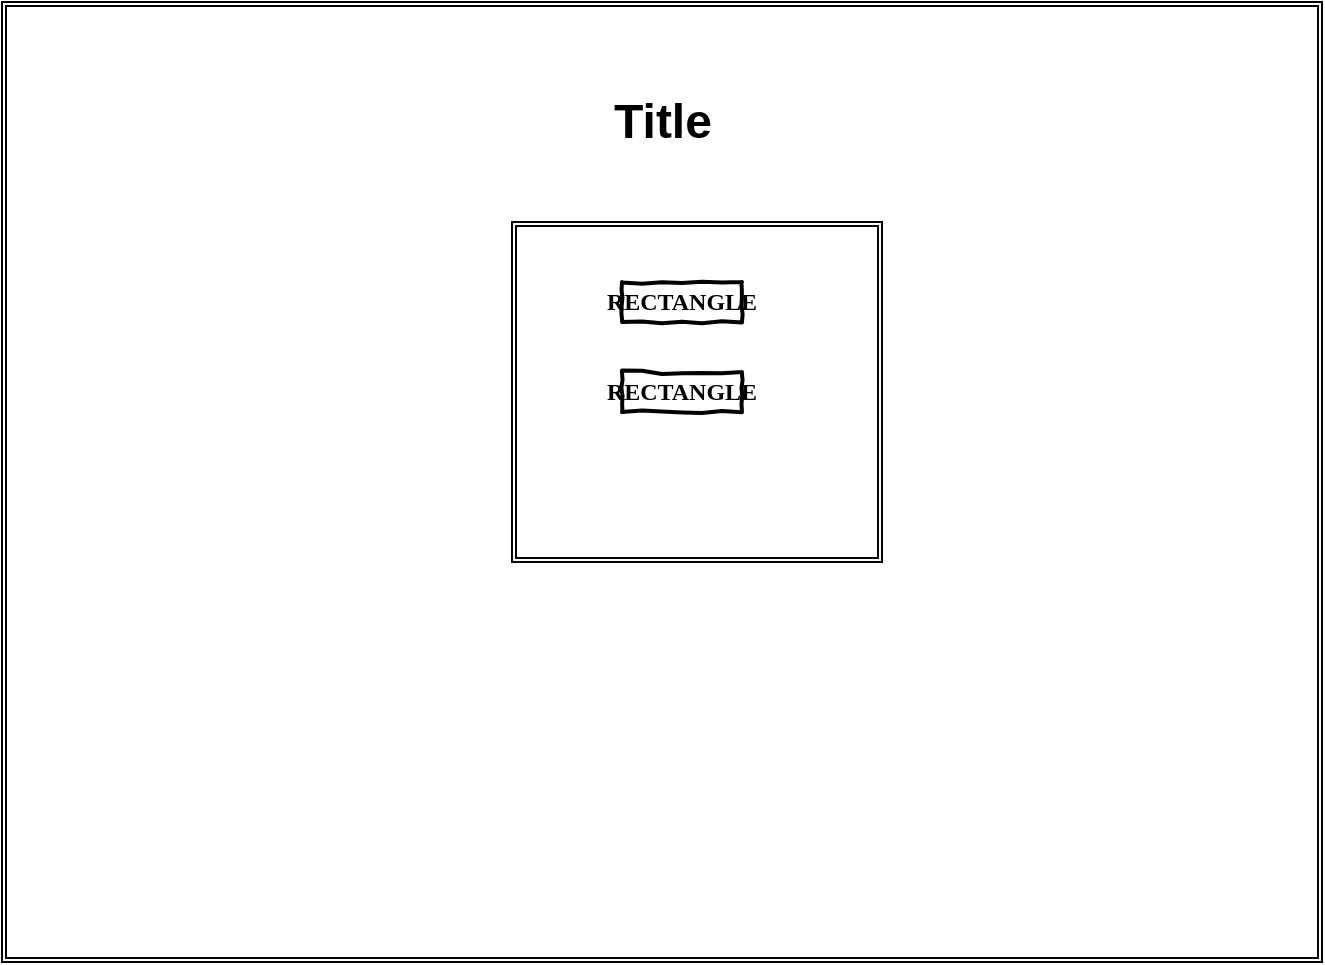 <mxfile version="13.1.3" pages="3">
    <diagram id="6hGFLwfOUW9BJ-s0fimq" name="Page-1">
        <mxGraphModel dx="544" dy="510" grid="1" gridSize="10" guides="1" tooltips="1" connect="1" arrows="1" fold="1" page="1" pageScale="1" pageWidth="827" pageHeight="1169" math="0" shadow="0">
            <root>
                <mxCell id="0"/>
                <mxCell id="1" parent="0"/>
                <mxCell id="2" value="" style="shape=ext;double=1;rounded=0;whiteSpace=wrap;html=1;" parent="1" vertex="1">
                    <mxGeometry x="100" y="10" width="660" height="480" as="geometry"/>
                </mxCell>
                <mxCell id="4" value="" style="shape=ext;double=1;rounded=0;whiteSpace=wrap;html=1;" parent="1" vertex="1">
                    <mxGeometry x="355" y="120" width="185" height="170" as="geometry"/>
                </mxCell>
                <mxCell id="5" value="Title" style="text;strokeColor=none;fillColor=none;html=1;fontSize=24;fontStyle=1;verticalAlign=middle;align=center;" parent="1" vertex="1">
                    <mxGeometry x="380" y="50" width="100" height="40" as="geometry"/>
                </mxCell>
                <mxCell id="6" value="RECTANGLE" style="html=1;whiteSpace=wrap;comic=1;strokeWidth=2;fontFamily=Comic Sans MS;fontStyle=1;" parent="1" vertex="1">
                    <mxGeometry x="410" y="150" width="60" height="20" as="geometry"/>
                </mxCell>
                <mxCell id="7" value="RECTANGLE" style="html=1;whiteSpace=wrap;comic=1;strokeWidth=2;fontFamily=Comic Sans MS;fontStyle=1;" parent="1" vertex="1">
                    <mxGeometry x="410" y="195" width="60" height="20" as="geometry"/>
                </mxCell>
            </root>
        </mxGraphModel>
    </diagram>
    <diagram id="v9WrTkBdqxvhWNDG4WbK" name="Page-2">
        <mxGraphModel dx="544" dy="510" grid="1" gridSize="10" guides="1" tooltips="1" connect="1" arrows="1" fold="1" page="1" pageScale="1" pageWidth="850" pageHeight="1100" math="0" shadow="0">
            <root>
                <mxCell id="vKcebhX2lkdC8k_YOgI3-0"/>
                <mxCell id="vKcebhX2lkdC8k_YOgI3-1" parent="vKcebhX2lkdC8k_YOgI3-0"/>
                <mxCell id="vKcebhX2lkdC8k_YOgI3-2" value="" style="shape=ext;double=1;rounded=0;whiteSpace=wrap;html=1;" parent="vKcebhX2lkdC8k_YOgI3-1" vertex="1">
                    <mxGeometry x="150" y="40" width="600" height="530" as="geometry"/>
                </mxCell>
                <mxCell id="vKcebhX2lkdC8k_YOgI3-3" value="" style="shape=ext;double=1;rounded=0;whiteSpace=wrap;html=1;" parent="vKcebhX2lkdC8k_YOgI3-1" vertex="1">
                    <mxGeometry x="204" y="110" width="480" height="200" as="geometry"/>
                </mxCell>
                <mxCell id="vKcebhX2lkdC8k_YOgI3-4" value="input room area" style="shape=ext;double=1;rounded=0;whiteSpace=wrap;html=1;" parent="vKcebhX2lkdC8k_YOgI3-1" vertex="1">
                    <mxGeometry x="204" y="65" width="360" height="30" as="geometry"/>
                </mxCell>
                <mxCell id="vKcebhX2lkdC8k_YOgI3-5" value="Theme" style="html=1;whiteSpace=wrap;comic=1;strokeWidth=2;fontFamily=Comic Sans MS;fontStyle=1;" parent="vKcebhX2lkdC8k_YOgI3-1" vertex="1">
                    <mxGeometry x="220" y="330" width="90" height="20" as="geometry"/>
                </mxCell>
                <mxCell id="vKcebhX2lkdC8k_YOgI3-6" value="Mode" style="html=1;whiteSpace=wrap;comic=1;strokeWidth=2;fontFamily=Comic Sans MS;fontStyle=1;" parent="vKcebhX2lkdC8k_YOgI3-1" vertex="1">
                    <mxGeometry x="330" y="330" width="90" height="20" as="geometry"/>
                </mxCell>
                <mxCell id="vKcebhX2lkdC8k_YOgI3-7" value="Option 3" style="html=1;whiteSpace=wrap;comic=1;strokeWidth=2;fontFamily=Comic Sans MS;fontStyle=1;" parent="vKcebhX2lkdC8k_YOgI3-1" vertex="1">
                    <mxGeometry x="440" y="330" width="90" height="20" as="geometry"/>
                </mxCell>
                <mxCell id="vKcebhX2lkdC8k_YOgI3-8" value="Option 4&amp;nbsp;" style="html=1;whiteSpace=wrap;comic=1;strokeWidth=2;fontFamily=Comic Sans MS;fontStyle=1;" parent="vKcebhX2lkdC8k_YOgI3-1" vertex="1">
                    <mxGeometry x="550" y="330" width="90" height="20" as="geometry"/>
                </mxCell>
                <mxCell id="vKcebhX2lkdC8k_YOgI3-9" style="edgeStyle=orthogonalEdgeStyle;rounded=0;orthogonalLoop=1;jettySize=auto;html=1;exitX=0.75;exitY=1;exitDx=0;exitDy=0;entryX=0.756;entryY=0.5;entryDx=0;entryDy=0;entryPerimeter=0;" parent="vKcebhX2lkdC8k_YOgI3-1" source="vKcebhX2lkdC8k_YOgI3-5" target="vKcebhX2lkdC8k_YOgI3-5" edge="1">
                    <mxGeometry relative="1" as="geometry"/>
                </mxCell>
                <mxCell id="vKcebhX2lkdC8k_YOgI3-11" value="" style="shape=ext;double=1;rounded=0;whiteSpace=wrap;html=1;" parent="vKcebhX2lkdC8k_YOgI3-1" vertex="1">
                    <mxGeometry x="228" y="430" width="432" height="100" as="geometry"/>
                </mxCell>
                <mxCell id="vKcebhX2lkdC8k_YOgI3-12" value="" style="line;strokeWidth=2;direction=south;html=1;" parent="vKcebhX2lkdC8k_YOgI3-1" vertex="1">
                    <mxGeometry x="440" y="110" width="10" height="200" as="geometry"/>
                </mxCell>
                <mxCell id="vKcebhX2lkdC8k_YOgI3-13" value="Join" style="html=1;whiteSpace=wrap;comic=1;strokeWidth=2;fontFamily=Comic Sans MS;fontStyle=1;" parent="vKcebhX2lkdC8k_YOgI3-1" vertex="1">
                    <mxGeometry x="574" y="70" width="110" height="25" as="geometry"/>
                </mxCell>
                <mxCell id="aUpvQlHfbWTXcOA6-Us9-0" value="Option 3" style="html=1;whiteSpace=wrap;comic=1;strokeWidth=2;fontFamily=Comic Sans MS;fontStyle=1;" parent="vKcebhX2lkdC8k_YOgI3-1" vertex="1">
                    <mxGeometry x="220" y="380" width="90" height="20" as="geometry"/>
                </mxCell>
                <mxCell id="aUpvQlHfbWTXcOA6-Us9-1" value="Option 3" style="html=1;whiteSpace=wrap;comic=1;strokeWidth=2;fontFamily=Comic Sans MS;fontStyle=1;" parent="vKcebhX2lkdC8k_YOgI3-1" vertex="1">
                    <mxGeometry x="335" y="380" width="90" height="20" as="geometry"/>
                </mxCell>
                <mxCell id="aUpvQlHfbWTXcOA6-Us9-2" value="Option 3" style="html=1;whiteSpace=wrap;comic=1;strokeWidth=2;fontFamily=Comic Sans MS;fontStyle=1;" parent="vKcebhX2lkdC8k_YOgI3-1" vertex="1">
                    <mxGeometry x="450" y="380" width="90" height="20" as="geometry"/>
                </mxCell>
                <mxCell id="aUpvQlHfbWTXcOA6-Us9-3" value="Option 4&amp;nbsp;" style="html=1;whiteSpace=wrap;comic=1;strokeWidth=2;fontFamily=Comic Sans MS;fontStyle=1;" parent="vKcebhX2lkdC8k_YOgI3-1" vertex="1">
                    <mxGeometry x="560" y="380" width="90" height="20" as="geometry"/>
                </mxCell>
            </root>
        </mxGraphModel>
    </diagram>
    <diagram id="imPrI4yX5UHBegcheSQ6" name="Page-3">
        <mxGraphModel dx="544" dy="510" grid="1" gridSize="10" guides="1" tooltips="1" connect="1" arrows="1" fold="1" page="1" pageScale="1" pageWidth="850" pageHeight="1100" math="0" shadow="0">
            <root>
                <mxCell id="iGHPzRNiUI1LMutDav6r-0"/>
                <mxCell id="iGHPzRNiUI1LMutDav6r-1" parent="iGHPzRNiUI1LMutDav6r-0"/>
                <mxCell id="iGHPzRNiUI1LMutDav6r-2" value="" style="shape=ext;double=1;rounded=0;whiteSpace=wrap;html=1;" parent="iGHPzRNiUI1LMutDav6r-1" vertex="1">
                    <mxGeometry x="100" y="20" width="610" height="480" as="geometry"/>
                </mxCell>
                <mxCell id="iGHPzRNiUI1LMutDav6r-3" value="" style="shape=ext;double=1;rounded=0;whiteSpace=wrap;html=1;" parent="iGHPzRNiUI1LMutDav6r-1" vertex="1">
                    <mxGeometry x="130" y="60" width="260" height="380" as="geometry"/>
                </mxCell>
                <mxCell id="iGHPzRNiUI1LMutDav6r-4" value="" style="shape=ext;double=1;rounded=0;whiteSpace=wrap;html=1;" parent="iGHPzRNiUI1LMutDav6r-1" vertex="1">
                    <mxGeometry x="410" y="70" width="120" height="80" as="geometry"/>
                </mxCell>
                <mxCell id="iGHPzRNiUI1LMutDav6r-5" value="" style="shape=ext;double=1;rounded=0;whiteSpace=wrap;html=1;" parent="iGHPzRNiUI1LMutDav6r-1" vertex="1">
                    <mxGeometry x="410" y="180" width="120" height="80" as="geometry"/>
                </mxCell>
                <mxCell id="iGHPzRNiUI1LMutDav6r-6" value="" style="shape=ext;double=1;rounded=0;whiteSpace=wrap;html=1;" parent="iGHPzRNiUI1LMutDav6r-1" vertex="1">
                    <mxGeometry x="410" y="290" width="120" height="80" as="geometry"/>
                </mxCell>
                <mxCell id="iGHPzRNiUI1LMutDav6r-7" value="" style="shape=ext;double=1;rounded=0;whiteSpace=wrap;html=1;" parent="iGHPzRNiUI1LMutDav6r-1" vertex="1">
                    <mxGeometry x="560" y="70" width="120" height="80" as="geometry"/>
                </mxCell>
                <mxCell id="iGHPzRNiUI1LMutDav6r-9" value="" style="shape=ext;double=1;rounded=0;whiteSpace=wrap;html=1;" parent="iGHPzRNiUI1LMutDav6r-1" vertex="1">
                    <mxGeometry x="560" y="180" width="120" height="80" as="geometry"/>
                </mxCell>
                <mxCell id="iGHPzRNiUI1LMutDav6r-10" value="" style="shape=ext;double=1;rounded=0;whiteSpace=wrap;html=1;" parent="iGHPzRNiUI1LMutDav6r-1" vertex="1">
                    <mxGeometry x="560" y="290" width="120" height="80" as="geometry"/>
                </mxCell>
            </root>
        </mxGraphModel>
    </diagram>
</mxfile>